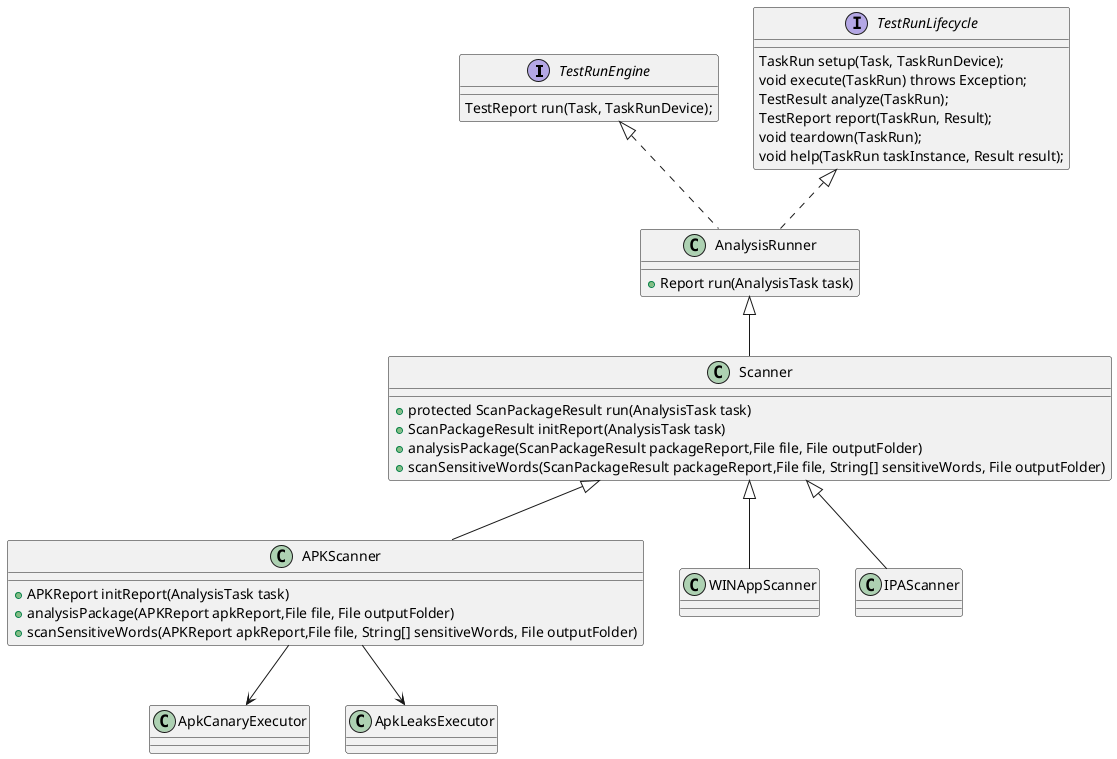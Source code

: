@startuml packageScanner
interface TestRunEngine {
    TestReport run(Task, TaskRunDevice);
}
interface TestRunLifecycle {
    TaskRun setup(Task, TaskRunDevice);
    void execute(TaskRun) throws Exception;
    TestResult analyze(TaskRun);
    TestReport report(TaskRun, Result);
    void teardown(TaskRun);
    void help(TaskRun taskInstance, Result result);
}
class AnalysisRunner implements TestRunEngine,TestRunLifecycle{
    +Report run(AnalysisTask task)

}
class Scanner extends AnalysisRunner{
    +protected ScanPackageResult run(AnalysisTask task)
    +ScanPackageResult initReport(AnalysisTask task)
    +analysisPackage(ScanPackageResult packageReport,File file, File outputFolder)
    +scanSensitiveWords(ScanPackageResult packageReport,File file, String[] sensitiveWords, File outputFolder)
}
class ApkCanaryExecutor {}
class ApkLeaksExecutor{}
class APKScanner extends Scanner {
    +APKReport initReport(AnalysisTask task)
    +analysisPackage(APKReport apkReport,File file, File outputFolder)
    +scanSensitiveWords(APKReport apkReport,File file, String[] sensitiveWords, File outputFolder)
}
APKScanner --> ApkCanaryExecutor
APKScanner --> ApkLeaksExecutor
class WINAppScanner extends Scanner {}
class IPAScanner extends Scanner {}

@enduml

@startuml TaskDataType
class TaskResult{
    TaskState state;
}

enum TaskState{
    PASS,
    FAIL,
    SKIP,
    CANCEL,
    BLOCK,
    WARNING
}

class AnalysisResult extends TaskResult{}
class TestResult extends TaskResult{}
class ScanPackageResult extends AnalysisResult{}
class APKReport extends ScanPackageResult{
    String id;
    Date ingestTime;
    String name;
    ApkSizeReport apkSizeReport;
    ApkManifest apkManifest;
    BuildInfo buildInfo;
    List<LeakInfo> leakInfoList;
}
class LeakInfo {
    String keyword;
    List<String> LeakWordList;
}
APKReport -> LeakInfo
class Task{
    List<TaskRun> taskRuns;
}
class AnalysisTask extends Task{
}
class TestTask extends Task{}

class TaskRun{
    Result result;
}
TaskRun -> TaskResult

TaskResult -> TaskState

Task -> TaskRun

class TestTaskSpec{
    String taskType
}

TestTaskSpec --> AnalysisTask
TestTaskSpec --> TestTask
@enduml
